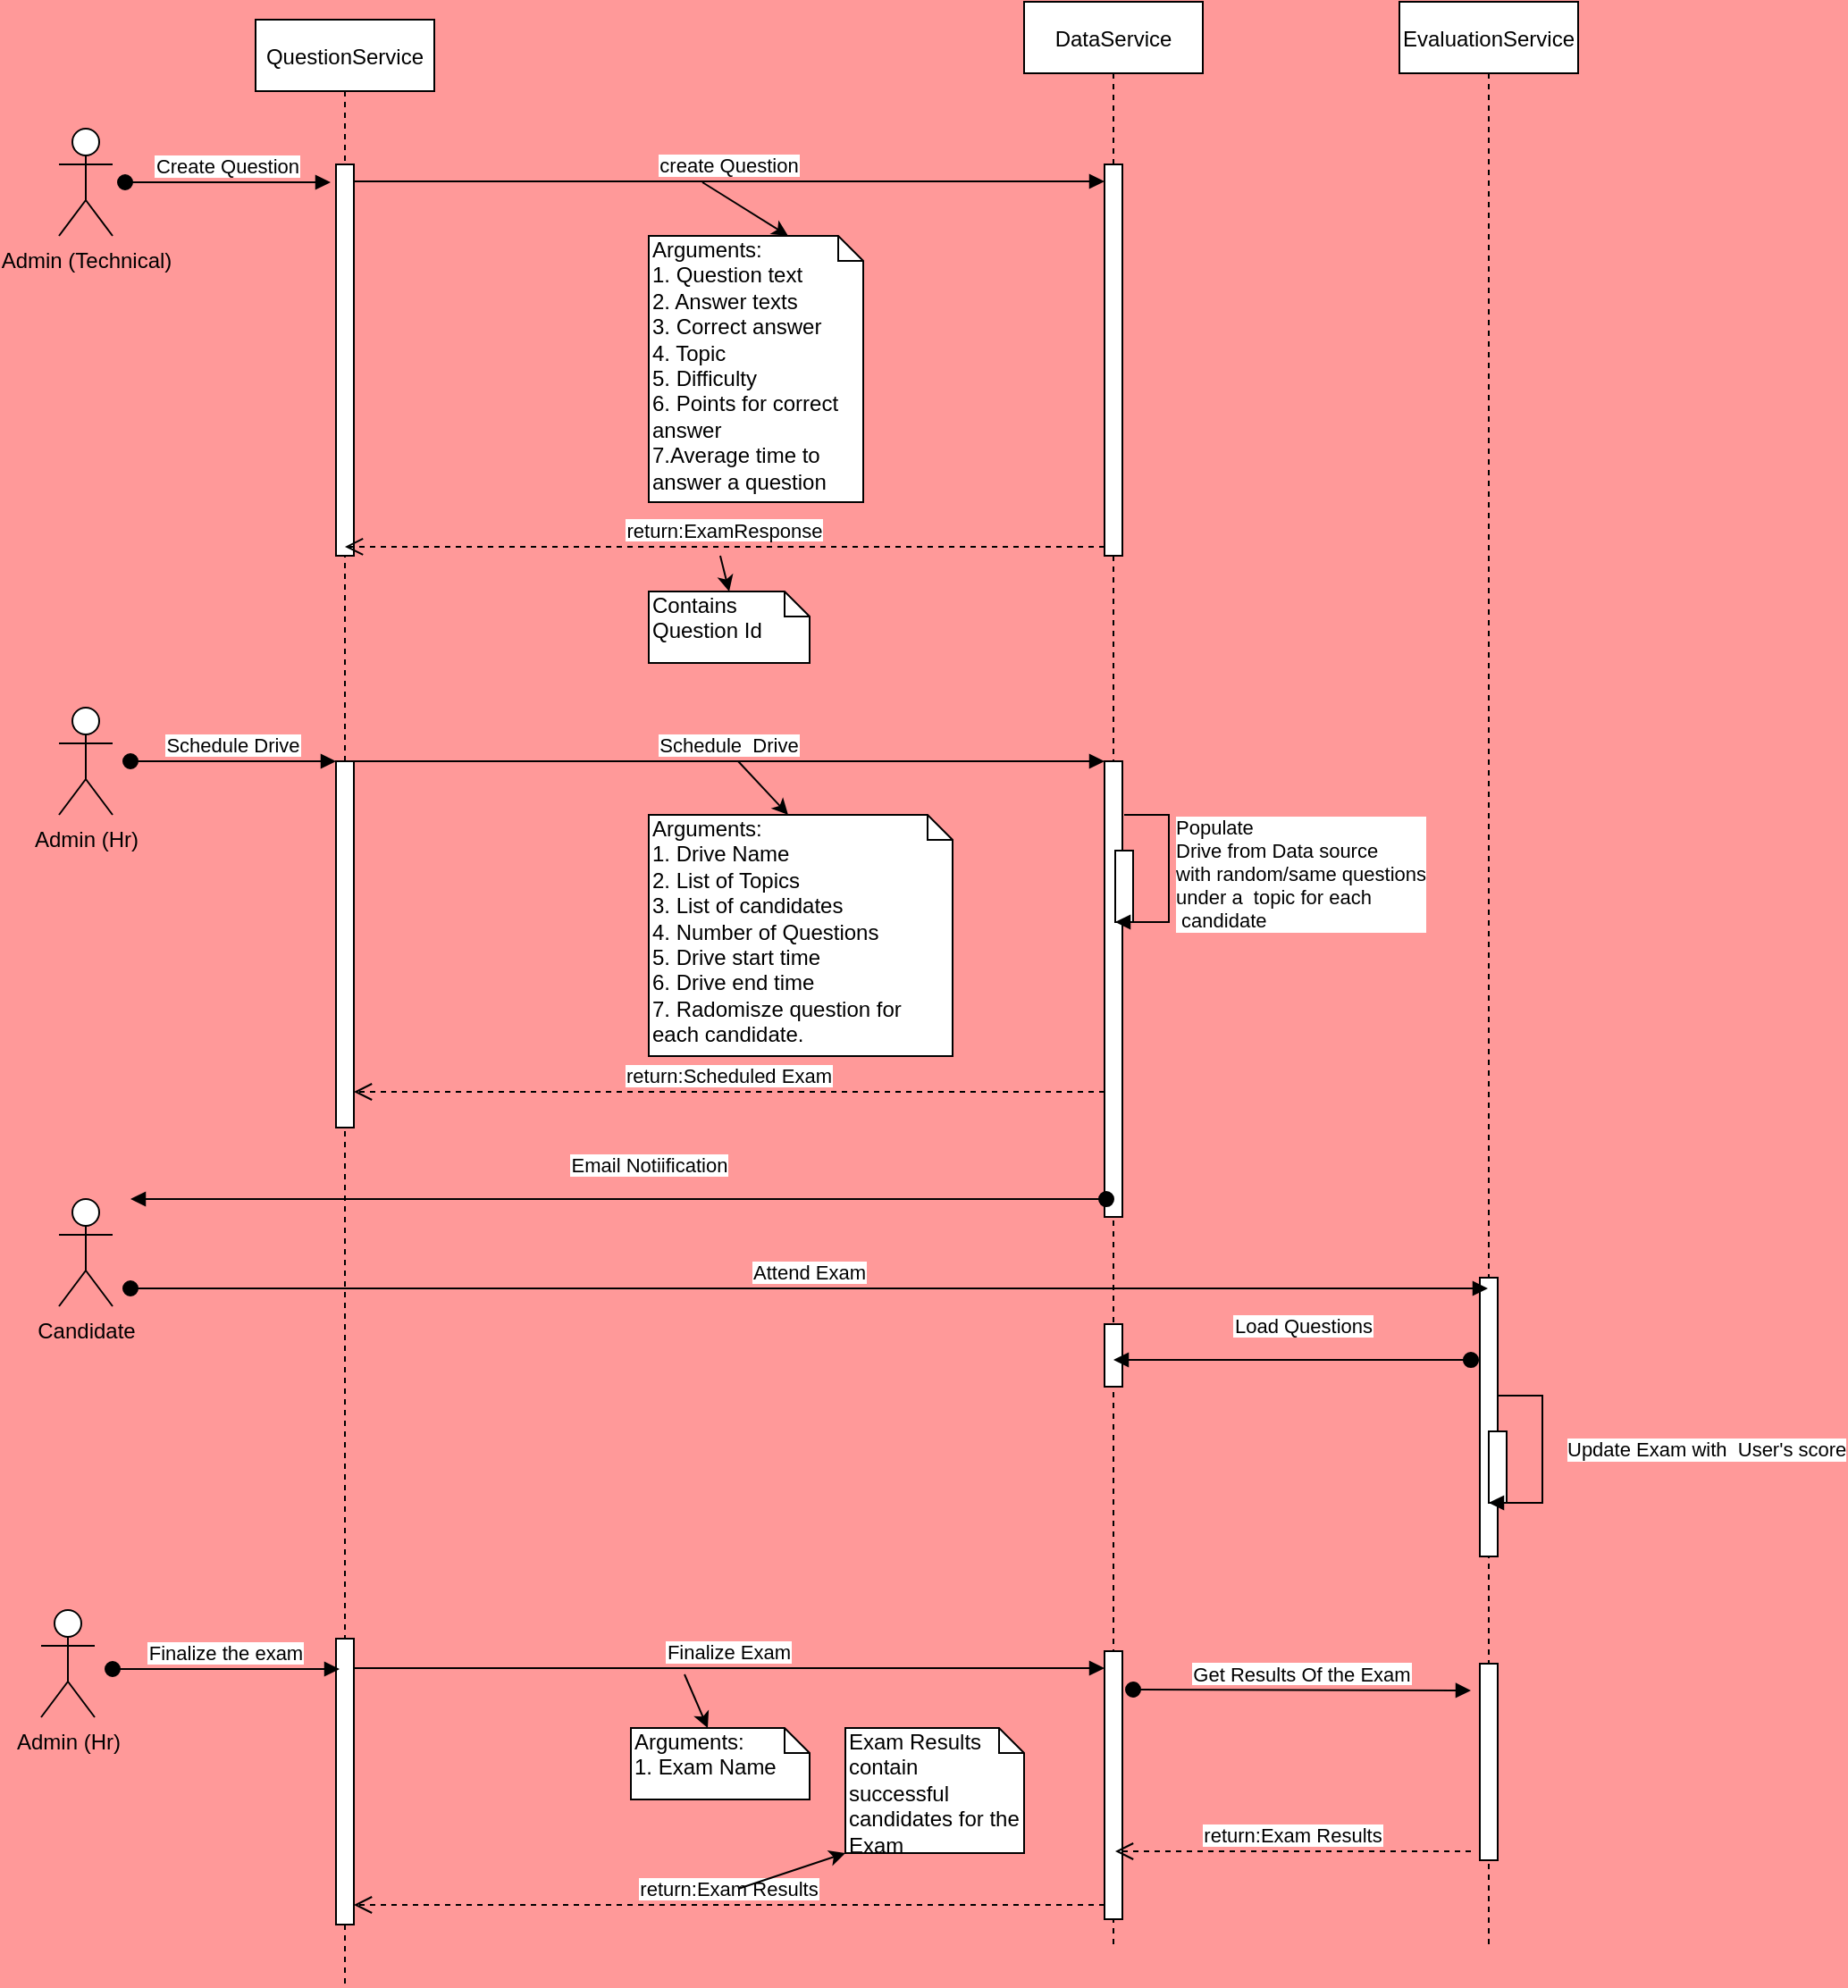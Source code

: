<mxfile version="13.6.6" type="device"><diagram id="kgpKYQtTHZ0yAKxKKP6v" name="Page-1"><mxGraphModel dx="1422" dy="804" grid="1" gridSize="10" guides="1" tooltips="1" connect="1" arrows="1" fold="1" page="1" pageScale="1" pageWidth="1100" pageHeight="850" background="#FF9999" math="0" shadow="0"><root><mxCell id="0"/><mxCell id="1" parent="0"/><mxCell id="3nuBFxr9cyL0pnOWT2aG-1" value="QuestionService" style="shape=umlLifeline;perimeter=lifelinePerimeter;container=1;collapsible=0;recursiveResize=0;rounded=0;shadow=0;strokeWidth=1;" parent="1" vertex="1"><mxGeometry x="170" y="270" width="100" height="1100" as="geometry"/></mxCell><mxCell id="3nuBFxr9cyL0pnOWT2aG-2" value="" style="points=[];perimeter=orthogonalPerimeter;rounded=0;shadow=0;strokeWidth=1;" parent="3nuBFxr9cyL0pnOWT2aG-1" vertex="1"><mxGeometry x="45" y="415" width="10" height="205" as="geometry"/></mxCell><mxCell id="3nuBFxr9cyL0pnOWT2aG-3" value="Schedule Drive" style="verticalAlign=bottom;startArrow=oval;endArrow=block;startSize=8;shadow=0;strokeWidth=1;" parent="3nuBFxr9cyL0pnOWT2aG-1" target="3nuBFxr9cyL0pnOWT2aG-2" edge="1"><mxGeometry relative="1" as="geometry"><mxPoint x="-70" y="415" as="sourcePoint"/></mxGeometry></mxCell><mxCell id="3nuBFxr9cyL0pnOWT2aG-5" value="DataService" style="shape=umlLifeline;perimeter=lifelinePerimeter;container=1;collapsible=0;recursiveResize=0;rounded=0;shadow=0;strokeWidth=1;" parent="1" vertex="1"><mxGeometry x="600" y="260" width="100" height="1090" as="geometry"/></mxCell><mxCell id="3nuBFxr9cyL0pnOWT2aG-6" value="" style="points=[];perimeter=orthogonalPerimeter;rounded=0;shadow=0;strokeWidth=1;" parent="3nuBFxr9cyL0pnOWT2aG-5" vertex="1"><mxGeometry x="45" y="425" width="10" height="255" as="geometry"/></mxCell><mxCell id="49a82WeTQHKVFU1pF_j1-15" value="" style="points=[];perimeter=orthogonalPerimeter;rounded=0;shadow=0;strokeWidth=1;" parent="3nuBFxr9cyL0pnOWT2aG-5" vertex="1"><mxGeometry x="45" y="923" width="10" height="150" as="geometry"/></mxCell><mxCell id="49a82WeTQHKVFU1pF_j1-18" value="" style="points=[];perimeter=orthogonalPerimeter;rounded=0;shadow=0;strokeWidth=1;" parent="3nuBFxr9cyL0pnOWT2aG-5" vertex="1"><mxGeometry x="45" y="91" width="10" height="219" as="geometry"/></mxCell><mxCell id="49a82WeTQHKVFU1pF_j1-55" value="" style="points=[];perimeter=orthogonalPerimeter;rounded=0;shadow=0;strokeWidth=1;" parent="3nuBFxr9cyL0pnOWT2aG-5" vertex="1"><mxGeometry x="45" y="740" width="10" height="35" as="geometry"/></mxCell><mxCell id="3nuBFxr9cyL0pnOWT2aG-7" value="return:Scheduled Exam" style="verticalAlign=bottom;endArrow=open;dashed=1;endSize=8;exitX=0;exitY=0.95;shadow=0;strokeWidth=1;" parent="1" edge="1"><mxGeometry relative="1" as="geometry"><mxPoint x="225" y="870" as="targetPoint"/><mxPoint x="645" y="870" as="sourcePoint"/></mxGeometry></mxCell><mxCell id="3nuBFxr9cyL0pnOWT2aG-8" value="Schedule  Drive" style="verticalAlign=bottom;endArrow=block;entryX=0;entryY=0;shadow=0;strokeWidth=1;" parent="1" source="3nuBFxr9cyL0pnOWT2aG-2" target="3nuBFxr9cyL0pnOWT2aG-6" edge="1"><mxGeometry relative="1" as="geometry"><mxPoint x="275" y="695" as="sourcePoint"/></mxGeometry></mxCell><mxCell id="49a82WeTQHKVFU1pF_j1-1" value="Admin (Hr)" style="shape=umlActor;verticalLabelPosition=bottom;verticalAlign=top;html=1;" parent="1" vertex="1"><mxGeometry x="60" y="655" width="30" height="60" as="geometry"/></mxCell><mxCell id="49a82WeTQHKVFU1pF_j1-2" value="Arguments:&lt;br&gt;1. Drive Name&lt;br&gt;2. List of Topics&lt;br&gt;3. List of candidates&lt;br&gt;4. Number of Questions&lt;br&gt;5. Drive start time&lt;br&gt;6. Drive end time&lt;br&gt;7. Radomisze question for each candidate." style="shape=note;whiteSpace=wrap;html=1;size=14;verticalAlign=top;align=left;spacingTop=-6;" parent="1" vertex="1"><mxGeometry x="390" y="715" width="170" height="135" as="geometry"/></mxCell><mxCell id="49a82WeTQHKVFU1pF_j1-3" value="" style="endArrow=classic;html=1;entryX=0;entryY=0;entryDx=78;entryDy=0;entryPerimeter=0;" parent="1" target="49a82WeTQHKVFU1pF_j1-2" edge="1"><mxGeometry width="50" height="50" relative="1" as="geometry"><mxPoint x="440" y="685" as="sourcePoint"/><mxPoint x="440" y="635" as="targetPoint"/></mxGeometry></mxCell><mxCell id="49a82WeTQHKVFU1pF_j1-6" value="" style="points=[];perimeter=orthogonalPerimeter;rounded=0;shadow=0;strokeWidth=1;" parent="1" vertex="1"><mxGeometry x="215" y="351" width="10" height="219" as="geometry"/></mxCell><mxCell id="49a82WeTQHKVFU1pF_j1-8" value="Create Question" style="verticalAlign=bottom;startArrow=oval;endArrow=block;startSize=8;shadow=0;strokeWidth=1;" parent="1" edge="1"><mxGeometry relative="1" as="geometry"><mxPoint x="97" y="361" as="sourcePoint"/><mxPoint x="212" y="361" as="targetPoint"/></mxGeometry></mxCell><mxCell id="49a82WeTQHKVFU1pF_j1-9" value="Admin (Technical)" style="shape=umlActor;verticalLabelPosition=bottom;verticalAlign=top;html=1;" parent="1" vertex="1"><mxGeometry x="60" y="331" width="30" height="60" as="geometry"/></mxCell><mxCell id="49a82WeTQHKVFU1pF_j1-10" value="" style="points=[];perimeter=orthogonalPerimeter;rounded=0;shadow=0;strokeWidth=1;" parent="1" vertex="1"><mxGeometry x="215" y="1176" width="10" height="160" as="geometry"/></mxCell><mxCell id="49a82WeTQHKVFU1pF_j1-12" value="Admin (Hr)" style="shape=umlActor;verticalLabelPosition=bottom;verticalAlign=top;html=1;" parent="1" vertex="1"><mxGeometry x="50" y="1160" width="30" height="60" as="geometry"/></mxCell><mxCell id="49a82WeTQHKVFU1pF_j1-13" value="Finalize the exam" style="verticalAlign=bottom;startArrow=oval;endArrow=block;startSize=8;shadow=0;strokeWidth=1;entryX=0.2;entryY=0.5;entryDx=0;entryDy=0;entryPerimeter=0;" parent="1" edge="1"><mxGeometry relative="1" as="geometry"><mxPoint x="90" y="1193" as="sourcePoint"/><mxPoint x="217" y="1193" as="targetPoint"/></mxGeometry></mxCell><mxCell id="49a82WeTQHKVFU1pF_j1-14" value="Finalize Exam" style="verticalAlign=bottom;endArrow=block;entryX=0;entryY=0;shadow=0;strokeWidth=1;" parent="1" edge="1"><mxGeometry relative="1" as="geometry"><mxPoint x="225" y="1192.5" as="sourcePoint"/><mxPoint x="645" y="1192.5" as="targetPoint"/></mxGeometry></mxCell><mxCell id="49a82WeTQHKVFU1pF_j1-16" value="return:Exam Results" style="verticalAlign=bottom;endArrow=open;dashed=1;endSize=8;exitX=0;exitY=0.95;shadow=0;strokeWidth=1;" parent="1" edge="1"><mxGeometry relative="1" as="geometry"><mxPoint x="225" y="1325.0" as="targetPoint"/><mxPoint x="645" y="1325.0" as="sourcePoint"/></mxGeometry></mxCell><mxCell id="49a82WeTQHKVFU1pF_j1-17" value="create Question" style="verticalAlign=bottom;endArrow=block;entryX=0;entryY=0;shadow=0;strokeWidth=1;" parent="1" edge="1"><mxGeometry relative="1" as="geometry"><mxPoint x="225" y="360.5" as="sourcePoint"/><mxPoint x="645" y="360.5" as="targetPoint"/></mxGeometry></mxCell><mxCell id="49a82WeTQHKVFU1pF_j1-19" value="Arguments:&lt;br&gt;1. Exam Name" style="shape=note;whiteSpace=wrap;html=1;size=14;verticalAlign=top;align=left;spacingTop=-6;" parent="1" vertex="1"><mxGeometry x="380" y="1226" width="100" height="40" as="geometry"/></mxCell><mxCell id="49a82WeTQHKVFU1pF_j1-20" value="" style="endArrow=classic;html=1;entryX=0;entryY=0;entryDx=43;entryDy=0;entryPerimeter=0;" parent="1" target="49a82WeTQHKVFU1pF_j1-19" edge="1"><mxGeometry width="50" height="50" relative="1" as="geometry"><mxPoint x="410" y="1196" as="sourcePoint"/><mxPoint x="450" y="1146" as="targetPoint"/></mxGeometry></mxCell><mxCell id="49a82WeTQHKVFU1pF_j1-21" value="Exam Results contain successful candidates for the Exam" style="shape=note;whiteSpace=wrap;html=1;size=14;verticalAlign=top;align=left;spacingTop=-6;" parent="1" vertex="1"><mxGeometry x="500" y="1226" width="100" height="70" as="geometry"/></mxCell><mxCell id="49a82WeTQHKVFU1pF_j1-22" value="" style="endArrow=classic;html=1;entryX=0;entryY=1;entryDx=0;entryDy=0;entryPerimeter=0;" parent="1" target="49a82WeTQHKVFU1pF_j1-21" edge="1"><mxGeometry width="50" height="50" relative="1" as="geometry"><mxPoint x="440" y="1316" as="sourcePoint"/><mxPoint x="430" y="1316" as="targetPoint"/></mxGeometry></mxCell><mxCell id="49a82WeTQHKVFU1pF_j1-25" value="" style="html=1;points=[];perimeter=orthogonalPerimeter;direction=west;" parent="1" vertex="1"><mxGeometry x="651" y="735" width="10" height="40" as="geometry"/></mxCell><mxCell id="49a82WeTQHKVFU1pF_j1-26" value="Populate &lt;br&gt;Drive from Data source&lt;br&gt;with random/same questions &lt;br&gt;under a&amp;nbsp; topic for each&lt;br&gt;&amp;nbsp;candidate" style="edgeStyle=orthogonalEdgeStyle;html=1;align=left;spacingLeft=2;endArrow=block;rounded=0;entryX=1;entryY=0;" parent="1" target="49a82WeTQHKVFU1pF_j1-25" edge="1"><mxGeometry relative="1" as="geometry"><mxPoint x="656" y="715" as="sourcePoint"/><Array as="points"><mxPoint x="681" y="715"/></Array></mxGeometry></mxCell><mxCell id="49a82WeTQHKVFU1pF_j1-27" value="Arguments:&lt;br&gt;1. Question text&lt;br&gt;2. Answer texts&lt;br&gt;3. Correct answer&lt;br&gt;4. Topic&lt;br&gt;5. Difficulty&lt;br&gt;6. Points for correct answer&lt;br&gt;7.Average time to answer a question" style="shape=note;whiteSpace=wrap;html=1;size=14;verticalAlign=top;align=left;spacingTop=-6;" parent="1" vertex="1"><mxGeometry x="390" y="391" width="120" height="149" as="geometry"/></mxCell><mxCell id="49a82WeTQHKVFU1pF_j1-28" value="" style="endArrow=classic;html=1;entryX=0;entryY=0;entryDx=78;entryDy=0;entryPerimeter=0;" parent="1" target="49a82WeTQHKVFU1pF_j1-27" edge="1"><mxGeometry width="50" height="50" relative="1" as="geometry"><mxPoint x="420" y="361" as="sourcePoint"/><mxPoint x="460" y="311" as="targetPoint"/></mxGeometry></mxCell><mxCell id="49a82WeTQHKVFU1pF_j1-34" value="EvaluationService" style="shape=umlLifeline;perimeter=lifelinePerimeter;container=1;collapsible=0;recursiveResize=0;rounded=0;shadow=0;strokeWidth=1;" parent="1" vertex="1"><mxGeometry x="810" y="260" width="100" height="1090" as="geometry"/></mxCell><mxCell id="49a82WeTQHKVFU1pF_j1-35" value="" style="points=[];perimeter=orthogonalPerimeter;rounded=0;shadow=0;strokeWidth=1;" parent="49a82WeTQHKVFU1pF_j1-34" vertex="1"><mxGeometry x="45" y="714" width="10" height="156" as="geometry"/></mxCell><mxCell id="49a82WeTQHKVFU1pF_j1-54" value="" style="points=[];perimeter=orthogonalPerimeter;rounded=0;shadow=0;strokeWidth=1;" parent="49a82WeTQHKVFU1pF_j1-34" vertex="1"><mxGeometry x="45" y="930" width="10" height="110" as="geometry"/></mxCell><mxCell id="49a82WeTQHKVFU1pF_j1-38" value="Candidate" style="shape=umlActor;verticalLabelPosition=bottom;verticalAlign=top;html=1;" parent="1" vertex="1"><mxGeometry x="60" y="930" width="30" height="60" as="geometry"/></mxCell><mxCell id="49a82WeTQHKVFU1pF_j1-41" value="Email Notiification" style="verticalAlign=bottom;startArrow=oval;endArrow=block;startSize=8;shadow=0;strokeWidth=1;exitX=0.1;exitY=0.961;exitDx=0;exitDy=0;exitPerimeter=0;" parent="1" source="3nuBFxr9cyL0pnOWT2aG-6" edge="1"><mxGeometry x="-0.065" y="-10" relative="1" as="geometry"><mxPoint x="380" y="918" as="sourcePoint"/><mxPoint x="100" y="930" as="targetPoint"/><mxPoint as="offset"/></mxGeometry></mxCell><mxCell id="49a82WeTQHKVFU1pF_j1-45" value="Attend Exam" style="verticalAlign=bottom;startArrow=oval;endArrow=block;startSize=8;shadow=0;strokeWidth=1;" parent="1" edge="1"><mxGeometry relative="1" as="geometry"><mxPoint x="100" y="980" as="sourcePoint"/><mxPoint x="859.5" y="980" as="targetPoint"/></mxGeometry></mxCell><mxCell id="49a82WeTQHKVFU1pF_j1-46" value="" style="html=1;points=[];perimeter=orthogonalPerimeter;direction=west;" parent="1" vertex="1"><mxGeometry x="860" y="1060" width="10" height="40" as="geometry"/></mxCell><mxCell id="49a82WeTQHKVFU1pF_j1-47" value="Update Exam with&amp;nbsp; User's score" style="edgeStyle=orthogonalEdgeStyle;html=1;align=left;spacingLeft=2;endArrow=block;rounded=0;entryX=1;entryY=0;" parent="1" target="49a82WeTQHKVFU1pF_j1-46" edge="1"><mxGeometry x="-0.043" y="10" relative="1" as="geometry"><mxPoint x="865" y="1040" as="sourcePoint"/><Array as="points"><mxPoint x="890" y="1040"/></Array><mxPoint as="offset"/></mxGeometry></mxCell><mxCell id="49a82WeTQHKVFU1pF_j1-48" value="Load Questions" style="verticalAlign=bottom;startArrow=oval;endArrow=block;startSize=8;shadow=0;strokeWidth=1;exitX=0.1;exitY=0.961;exitDx=0;exitDy=0;exitPerimeter=0;" parent="1" edge="1"><mxGeometry x="-0.065" y="-10" relative="1" as="geometry"><mxPoint x="850" y="1020.055" as="sourcePoint"/><mxPoint x="650" y="1020" as="targetPoint"/><mxPoint as="offset"/></mxGeometry></mxCell><mxCell id="49a82WeTQHKVFU1pF_j1-52" value="Get Results Of the Exam" style="verticalAlign=bottom;startArrow=oval;endArrow=block;startSize=8;shadow=0;strokeWidth=1;" parent="1" edge="1"><mxGeometry relative="1" as="geometry"><mxPoint x="661" y="1204.5" as="sourcePoint"/><mxPoint x="850" y="1205" as="targetPoint"/></mxGeometry></mxCell><mxCell id="49a82WeTQHKVFU1pF_j1-53" value="return:Exam Results" style="verticalAlign=bottom;endArrow=open;dashed=1;endSize=8;shadow=0;strokeWidth=1;" parent="1" edge="1"><mxGeometry relative="1" as="geometry"><mxPoint x="651" y="1295.0" as="targetPoint"/><mxPoint x="850" y="1295" as="sourcePoint"/></mxGeometry></mxCell><mxCell id="NDZLmIgx1MTjMUWgrAIz-1" value="return:ExamResponse" style="verticalAlign=bottom;endArrow=open;dashed=1;endSize=8;exitX=0;exitY=0.977;shadow=0;strokeWidth=1;exitDx=0;exitDy=0;exitPerimeter=0;" edge="1" parent="1" source="49a82WeTQHKVFU1pF_j1-18" target="3nuBFxr9cyL0pnOWT2aG-1"><mxGeometry relative="1" as="geometry"><mxPoint x="200" y="570" as="targetPoint"/><mxPoint x="620" y="570" as="sourcePoint"/></mxGeometry></mxCell><mxCell id="NDZLmIgx1MTjMUWgrAIz-2" value="Contains&lt;br&gt;Question Id" style="shape=note;whiteSpace=wrap;html=1;size=14;verticalAlign=top;align=left;spacingTop=-6;" vertex="1" parent="1"><mxGeometry x="390" y="590" width="90" height="40" as="geometry"/></mxCell><mxCell id="NDZLmIgx1MTjMUWgrAIz-3" value="" style="endArrow=classic;html=1;entryX=0.5;entryY=0;entryDx=0;entryDy=0;entryPerimeter=0;" edge="1" parent="1" target="NDZLmIgx1MTjMUWgrAIz-2"><mxGeometry width="50" height="50" relative="1" as="geometry"><mxPoint x="430" y="570" as="sourcePoint"/><mxPoint x="450" y="510" as="targetPoint"/></mxGeometry></mxCell></root></mxGraphModel></diagram></mxfile>